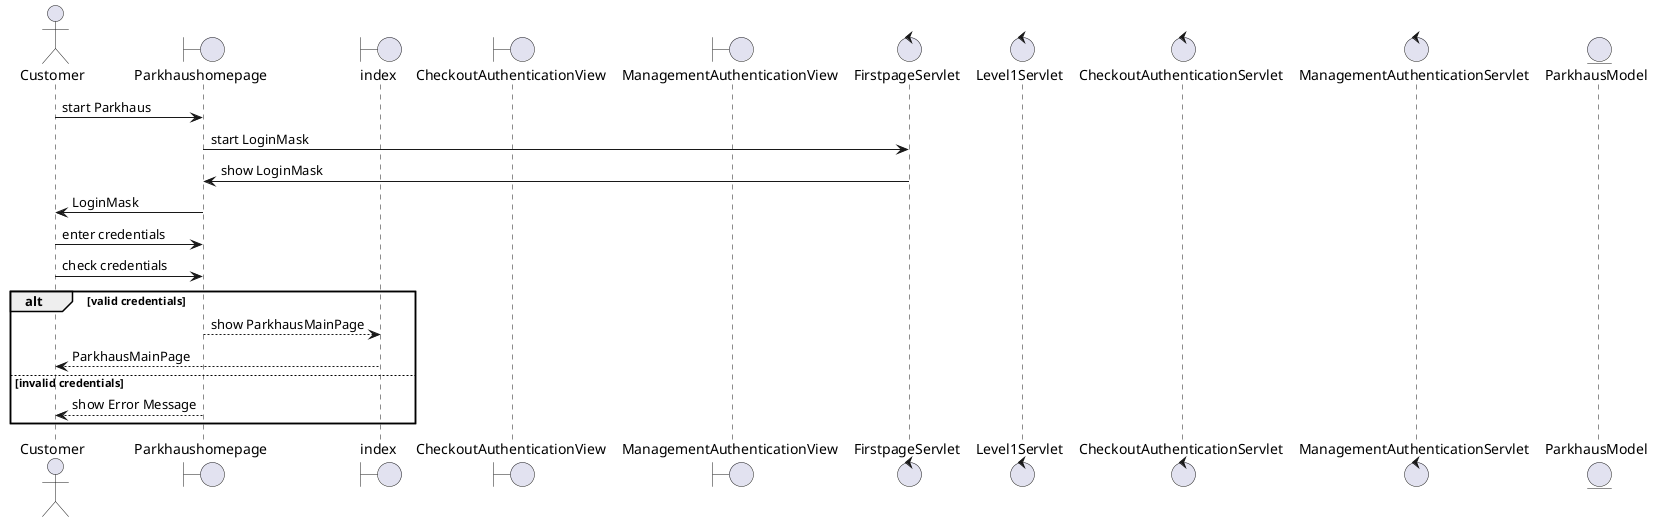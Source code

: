 @startuml
'https://plantuml.com/sequence-diagram
actor Customer
boundary Parkhaushomepage
boundary index
boundary CheckoutAuthenticationView
boundary ManagementAuthenticationView
control FirstpageServlet
control Level1Servlet
control CheckoutAuthenticationServlet
control ManagementAuthenticationServlet
entity ParkhausModel
Customer -> Parkhaushomepage : start Parkhaus
Parkhaushomepage -> FirstpageServlet : start LoginMask
FirstpageServlet -> Parkhaushomepage : show LoginMask
Parkhaushomepage -> Customer : LoginMask
Customer ->  Parkhaushomepage : enter credentials
Customer -> Parkhaushomepage : check credentials
alt valid credentials
    Parkhaushomepage --> index : show ParkhausMainPage
    index --> Customer : ParkhausMainPage
else invalid credentials
    Parkhaushomepage --> Customer : show Error Message
end
@enduml
